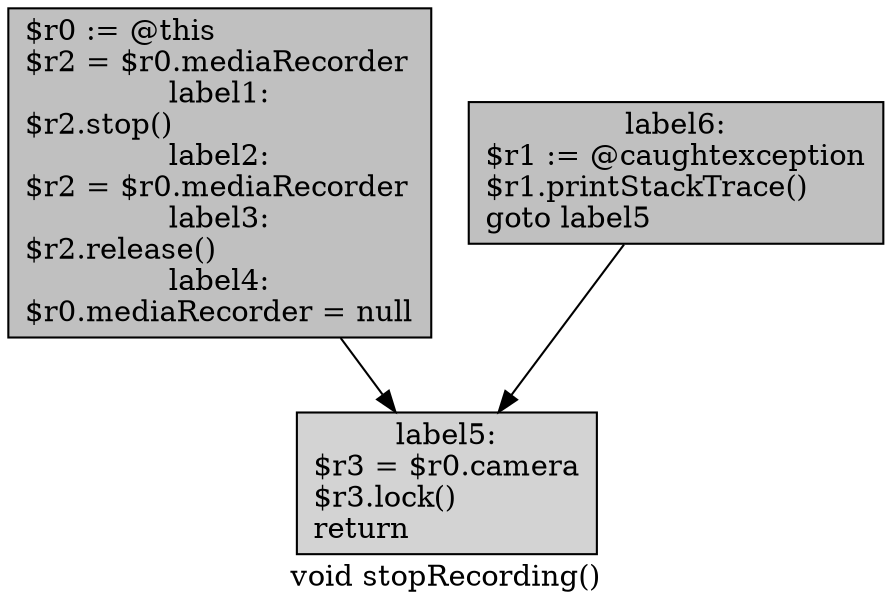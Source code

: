 digraph "void stopRecording()" {
    label="void stopRecording()";
    node [shape=box];
    "0" [style=filled,fillcolor=gray,label="$r0 := @this\l$r2 = $r0.mediaRecorder\llabel1:\n$r2.stop()\llabel2:\n$r2 = $r0.mediaRecorder\llabel3:\n$r2.release()\llabel4:\n$r0.mediaRecorder = null\l",];
    "1" [style=filled,fillcolor=lightgray,label="label5:\n$r3 = $r0.camera\l$r3.lock()\lreturn\l",];
    "0"->"1";
    "2" [style=filled,fillcolor=gray,label="label6:\n$r1 := @caughtexception\l$r1.printStackTrace()\lgoto label5\l",];
    "2"->"1";
}
